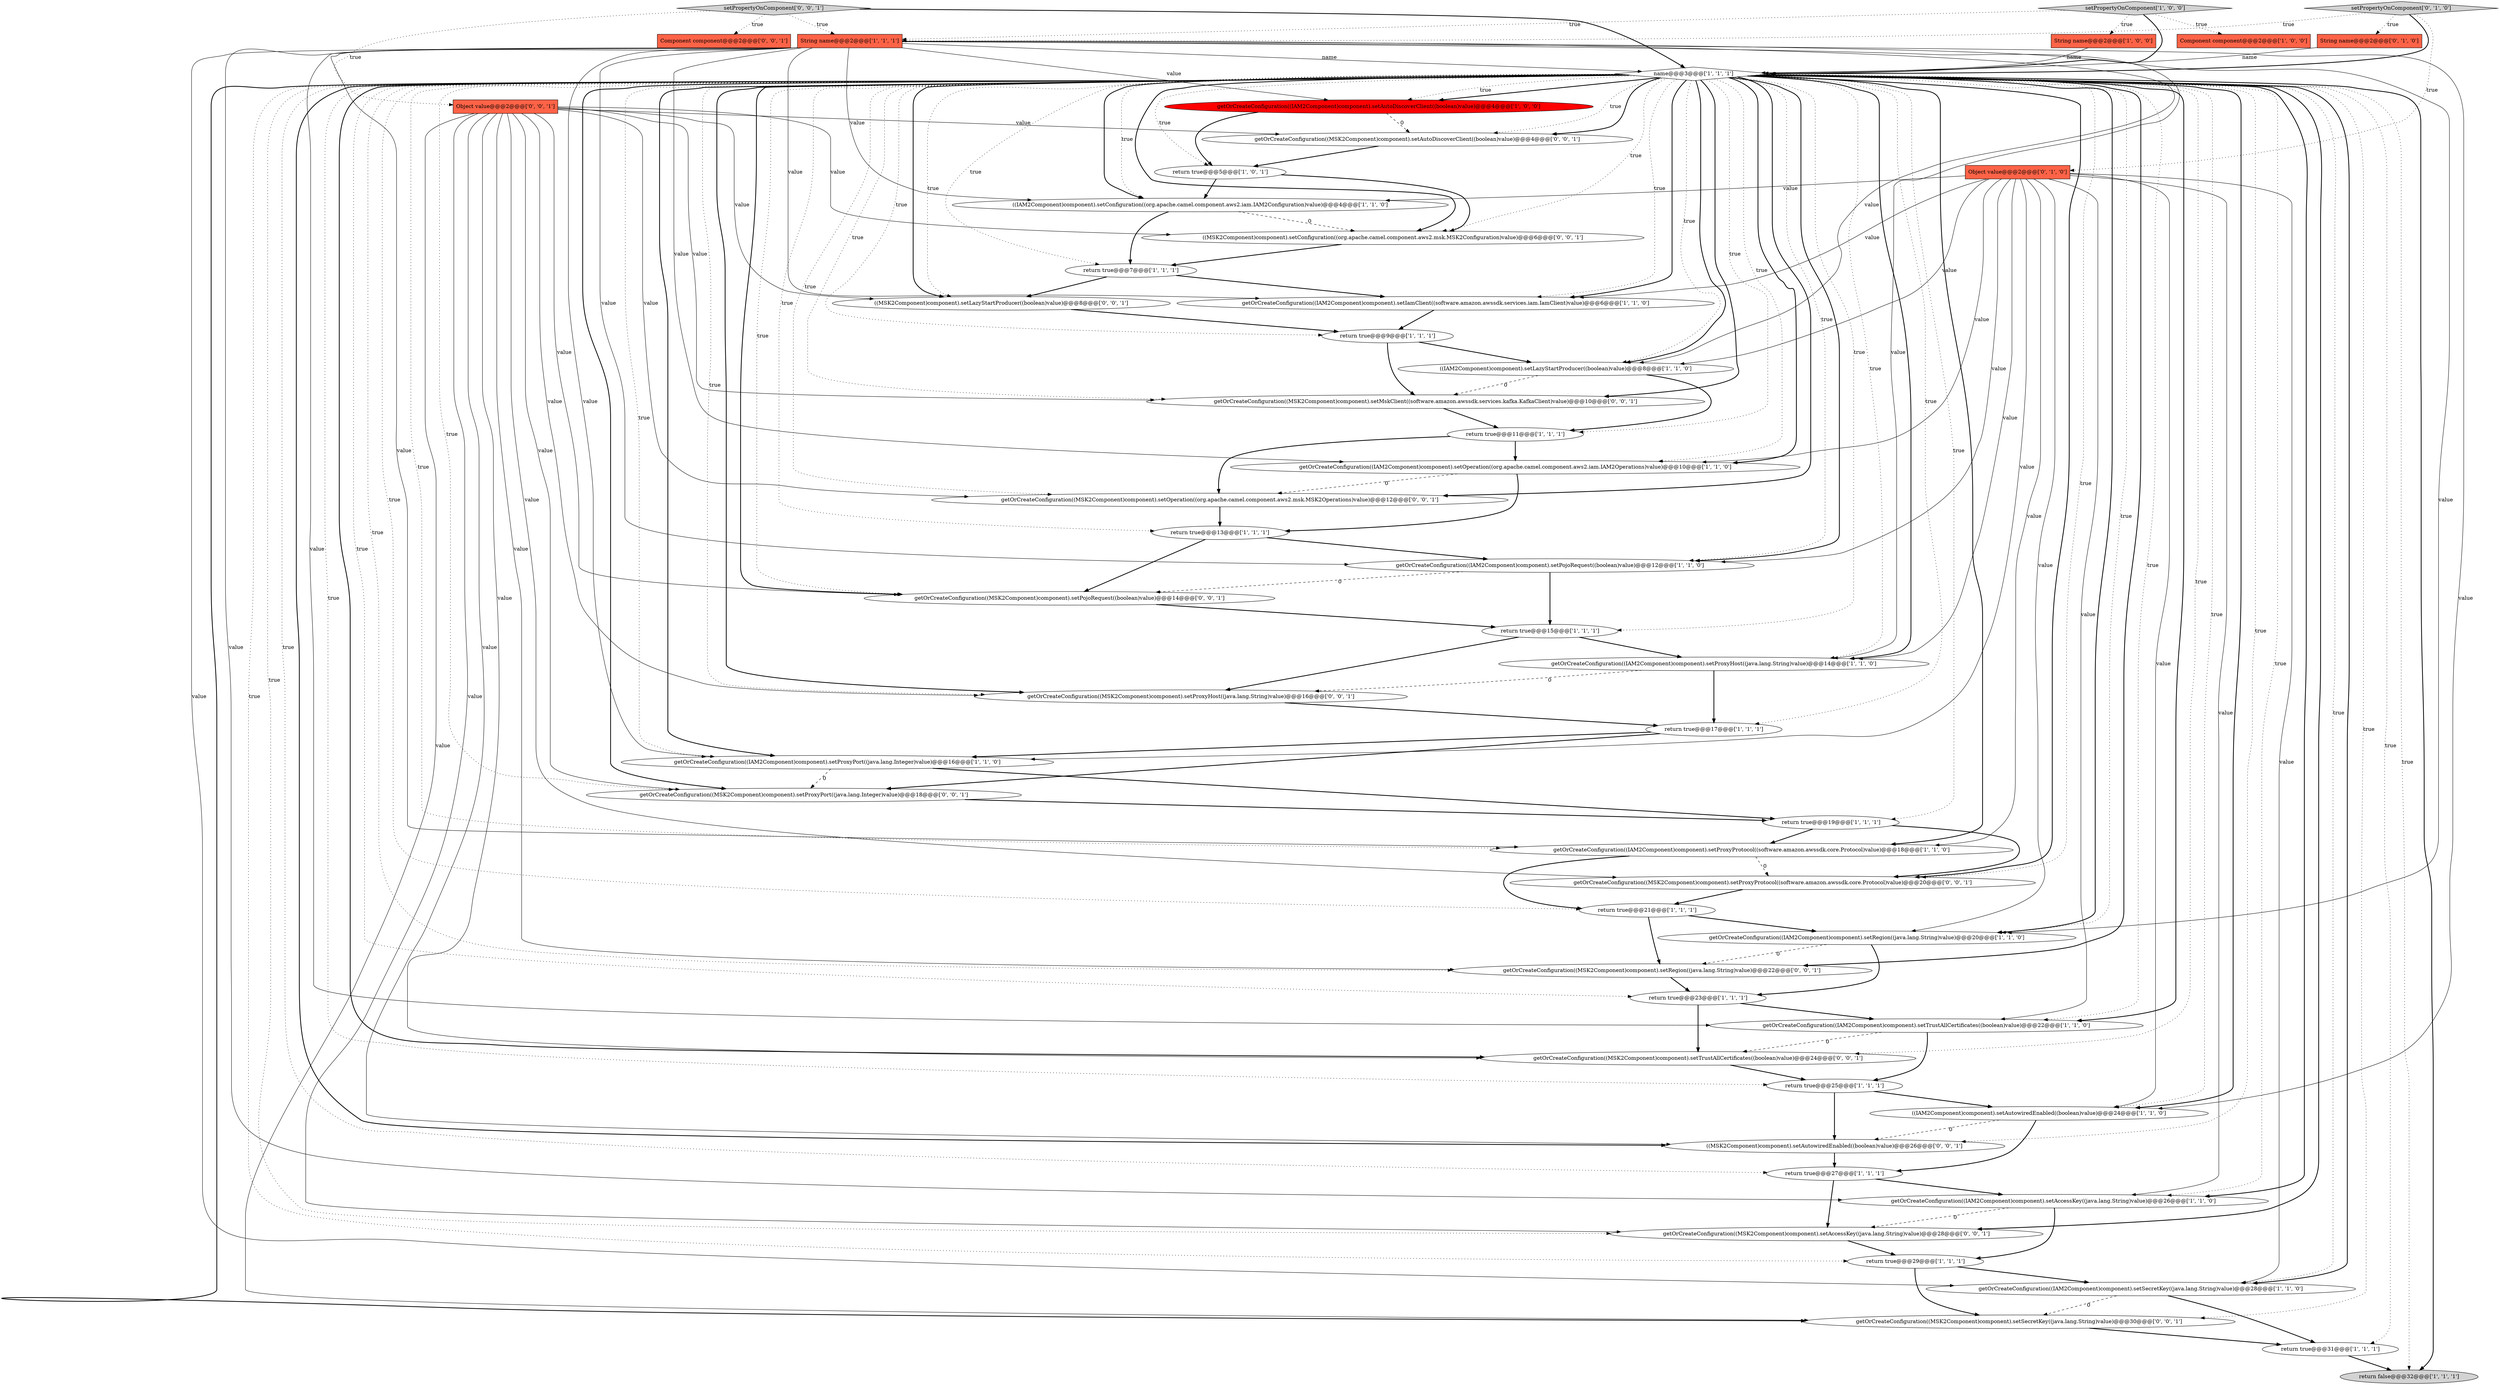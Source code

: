 digraph {
13 [style = filled, label = "return true@@@13@@@['1', '1', '1']", fillcolor = white, shape = ellipse image = "AAA0AAABBB1BBB"];
43 [style = filled, label = "getOrCreateConfiguration((MSK2Component)component).setProxyPort((java.lang.Integer)value)@@@18@@@['0', '0', '1']", fillcolor = white, shape = ellipse image = "AAA0AAABBB3BBB"];
1 [style = filled, label = "return true@@@23@@@['1', '1', '1']", fillcolor = white, shape = ellipse image = "AAA0AAABBB1BBB"];
10 [style = filled, label = "Component component@@@2@@@['1', '0', '0']", fillcolor = tomato, shape = box image = "AAA0AAABBB1BBB"];
32 [style = filled, label = "return true@@@29@@@['1', '1', '1']", fillcolor = white, shape = ellipse image = "AAA0AAABBB1BBB"];
5 [style = filled, label = "getOrCreateConfiguration((IAM2Component)component).setOperation((org.apache.camel.component.aws2.iam.IAM2Operations)value)@@@10@@@['1', '1', '0']", fillcolor = white, shape = ellipse image = "AAA0AAABBB1BBB"];
0 [style = filled, label = "return true@@@7@@@['1', '1', '1']", fillcolor = white, shape = ellipse image = "AAA0AAABBB1BBB"];
37 [style = filled, label = "getOrCreateConfiguration((MSK2Component)component).setProxyProtocol((software.amazon.awssdk.core.Protocol)value)@@@20@@@['0', '0', '1']", fillcolor = white, shape = ellipse image = "AAA0AAABBB3BBB"];
30 [style = filled, label = "getOrCreateConfiguration((IAM2Component)component).setRegion((java.lang.String)value)@@@20@@@['1', '1', '0']", fillcolor = white, shape = ellipse image = "AAA0AAABBB1BBB"];
21 [style = filled, label = "getOrCreateConfiguration((IAM2Component)component).setPojoRequest((boolean)value)@@@12@@@['1', '1', '0']", fillcolor = white, shape = ellipse image = "AAA0AAABBB1BBB"];
53 [style = filled, label = "setPropertyOnComponent['0', '0', '1']", fillcolor = lightgray, shape = diamond image = "AAA0AAABBB3BBB"];
24 [style = filled, label = "getOrCreateConfiguration((IAM2Component)component).setProxyProtocol((software.amazon.awssdk.core.Protocol)value)@@@18@@@['1', '1', '0']", fillcolor = white, shape = ellipse image = "AAA0AAABBB1BBB"];
12 [style = filled, label = "setPropertyOnComponent['1', '0', '0']", fillcolor = lightgray, shape = diamond image = "AAA0AAABBB1BBB"];
48 [style = filled, label = "getOrCreateConfiguration((MSK2Component)component).setMskClient((software.amazon.awssdk.services.kafka.KafkaClient)value)@@@10@@@['0', '0', '1']", fillcolor = white, shape = ellipse image = "AAA0AAABBB3BBB"];
50 [style = filled, label = "getOrCreateConfiguration((MSK2Component)component).setTrustAllCertificates((boolean)value)@@@24@@@['0', '0', '1']", fillcolor = white, shape = ellipse image = "AAA0AAABBB3BBB"];
16 [style = filled, label = "((IAM2Component)component).setConfiguration((org.apache.camel.component.aws2.iam.IAM2Configuration)value)@@@4@@@['1', '1', '0']", fillcolor = white, shape = ellipse image = "AAA0AAABBB1BBB"];
6 [style = filled, label = "return true@@@9@@@['1', '1', '1']", fillcolor = white, shape = ellipse image = "AAA0AAABBB1BBB"];
46 [style = filled, label = "getOrCreateConfiguration((MSK2Component)component).setPojoRequest((boolean)value)@@@14@@@['0', '0', '1']", fillcolor = white, shape = ellipse image = "AAA0AAABBB3BBB"];
42 [style = filled, label = "getOrCreateConfiguration((MSK2Component)component).setAccessKey((java.lang.String)value)@@@28@@@['0', '0', '1']", fillcolor = white, shape = ellipse image = "AAA0AAABBB3BBB"];
9 [style = filled, label = "String name@@@2@@@['1', '0', '0']", fillcolor = tomato, shape = box image = "AAA0AAABBB1BBB"];
28 [style = filled, label = "return true@@@5@@@['1', '0', '1']", fillcolor = white, shape = ellipse image = "AAA0AAABBB1BBB"];
33 [style = filled, label = "return true@@@21@@@['1', '1', '1']", fillcolor = white, shape = ellipse image = "AAA0AAABBB1BBB"];
41 [style = filled, label = "getOrCreateConfiguration((MSK2Component)component).setOperation((org.apache.camel.component.aws2.msk.MSK2Operations)value)@@@12@@@['0', '0', '1']", fillcolor = white, shape = ellipse image = "AAA0AAABBB3BBB"];
47 [style = filled, label = "getOrCreateConfiguration((MSK2Component)component).setSecretKey((java.lang.String)value)@@@30@@@['0', '0', '1']", fillcolor = white, shape = ellipse image = "AAA0AAABBB3BBB"];
44 [style = filled, label = "((MSK2Component)component).setLazyStartProducer((boolean)value)@@@8@@@['0', '0', '1']", fillcolor = white, shape = ellipse image = "AAA0AAABBB3BBB"];
51 [style = filled, label = "getOrCreateConfiguration((MSK2Component)component).setAutoDiscoverClient((boolean)value)@@@4@@@['0', '0', '1']", fillcolor = white, shape = ellipse image = "AAA0AAABBB3BBB"];
8 [style = filled, label = "return true@@@19@@@['1', '1', '1']", fillcolor = white, shape = ellipse image = "AAA0AAABBB1BBB"];
52 [style = filled, label = "((MSK2Component)component).setConfiguration((org.apache.camel.component.aws2.msk.MSK2Configuration)value)@@@6@@@['0', '0', '1']", fillcolor = white, shape = ellipse image = "AAA0AAABBB3BBB"];
14 [style = filled, label = "getOrCreateConfiguration((IAM2Component)component).setSecretKey((java.lang.String)value)@@@28@@@['1', '1', '0']", fillcolor = white, shape = ellipse image = "AAA0AAABBB1BBB"];
25 [style = filled, label = "getOrCreateConfiguration((IAM2Component)component).setIamClient((software.amazon.awssdk.services.iam.IamClient)value)@@@6@@@['1', '1', '0']", fillcolor = white, shape = ellipse image = "AAA0AAABBB1BBB"];
27 [style = filled, label = "String name@@@2@@@['1', '1', '1']", fillcolor = tomato, shape = box image = "AAA0AAABBB1BBB"];
29 [style = filled, label = "name@@@3@@@['1', '1', '1']", fillcolor = white, shape = diamond image = "AAA0AAABBB1BBB"];
11 [style = filled, label = "return true@@@11@@@['1', '1', '1']", fillcolor = white, shape = ellipse image = "AAA0AAABBB1BBB"];
45 [style = filled, label = "((MSK2Component)component).setAutowiredEnabled((boolean)value)@@@26@@@['0', '0', '1']", fillcolor = white, shape = ellipse image = "AAA0AAABBB3BBB"];
2 [style = filled, label = "((IAM2Component)component).setAutowiredEnabled((boolean)value)@@@24@@@['1', '1', '0']", fillcolor = white, shape = ellipse image = "AAA0AAABBB1BBB"];
39 [style = filled, label = "Object value@@@2@@@['0', '0', '1']", fillcolor = tomato, shape = box image = "AAA0AAABBB3BBB"];
15 [style = filled, label = "return true@@@27@@@['1', '1', '1']", fillcolor = white, shape = ellipse image = "AAA0AAABBB1BBB"];
20 [style = filled, label = "return false@@@32@@@['1', '1', '1']", fillcolor = lightgray, shape = ellipse image = "AAA0AAABBB1BBB"];
49 [style = filled, label = "getOrCreateConfiguration((MSK2Component)component).setProxyHost((java.lang.String)value)@@@16@@@['0', '0', '1']", fillcolor = white, shape = ellipse image = "AAA0AAABBB3BBB"];
4 [style = filled, label = "getOrCreateConfiguration((IAM2Component)component).setProxyHost((java.lang.String)value)@@@14@@@['1', '1', '0']", fillcolor = white, shape = ellipse image = "AAA0AAABBB1BBB"];
22 [style = filled, label = "getOrCreateConfiguration((IAM2Component)component).setAutoDiscoverClient((boolean)value)@@@4@@@['1', '0', '0']", fillcolor = red, shape = ellipse image = "AAA1AAABBB1BBB"];
17 [style = filled, label = "getOrCreateConfiguration((IAM2Component)component).setProxyPort((java.lang.Integer)value)@@@16@@@['1', '1', '0']", fillcolor = white, shape = ellipse image = "AAA0AAABBB1BBB"];
23 [style = filled, label = "((IAM2Component)component).setLazyStartProducer((boolean)value)@@@8@@@['1', '1', '0']", fillcolor = white, shape = ellipse image = "AAA0AAABBB1BBB"];
36 [style = filled, label = "Object value@@@2@@@['0', '1', '0']", fillcolor = tomato, shape = box image = "AAA0AAABBB2BBB"];
31 [style = filled, label = "return true@@@17@@@['1', '1', '1']", fillcolor = white, shape = ellipse image = "AAA0AAABBB1BBB"];
38 [style = filled, label = "Component component@@@2@@@['0', '0', '1']", fillcolor = tomato, shape = box image = "AAA0AAABBB3BBB"];
26 [style = filled, label = "return true@@@15@@@['1', '1', '1']", fillcolor = white, shape = ellipse image = "AAA0AAABBB1BBB"];
34 [style = filled, label = "String name@@@2@@@['0', '1', '0']", fillcolor = tomato, shape = box image = "AAA0AAABBB2BBB"];
3 [style = filled, label = "getOrCreateConfiguration((IAM2Component)component).setTrustAllCertificates((boolean)value)@@@22@@@['1', '1', '0']", fillcolor = white, shape = ellipse image = "AAA0AAABBB1BBB"];
7 [style = filled, label = "getOrCreateConfiguration((IAM2Component)component).setAccessKey((java.lang.String)value)@@@26@@@['1', '1', '0']", fillcolor = white, shape = ellipse image = "AAA0AAABBB1BBB"];
19 [style = filled, label = "return true@@@31@@@['1', '1', '1']", fillcolor = white, shape = ellipse image = "AAA0AAABBB1BBB"];
35 [style = filled, label = "setPropertyOnComponent['0', '1', '0']", fillcolor = lightgray, shape = diamond image = "AAA0AAABBB2BBB"];
18 [style = filled, label = "return true@@@25@@@['1', '1', '1']", fillcolor = white, shape = ellipse image = "AAA0AAABBB1BBB"];
40 [style = filled, label = "getOrCreateConfiguration((MSK2Component)component).setRegion((java.lang.String)value)@@@22@@@['0', '0', '1']", fillcolor = white, shape = ellipse image = "AAA0AAABBB3BBB"];
27->7 [style = solid, label="value"];
29->43 [style = dotted, label="true"];
7->32 [style = bold, label=""];
34->29 [style = solid, label="name"];
16->0 [style = bold, label=""];
29->5 [style = bold, label=""];
29->2 [style = dotted, label="true"];
29->30 [style = bold, label=""];
29->48 [style = dotted, label="true"];
23->48 [style = dashed, label="0"];
29->5 [style = dotted, label="true"];
53->39 [style = dotted, label="true"];
36->30 [style = solid, label="value"];
29->49 [style = dotted, label="true"];
29->23 [style = dotted, label="true"];
27->4 [style = solid, label="value"];
25->6 [style = bold, label=""];
29->26 [style = dotted, label="true"];
29->20 [style = dotted, label="true"];
36->17 [style = solid, label="value"];
18->45 [style = bold, label=""];
36->24 [style = solid, label="value"];
29->45 [style = bold, label=""];
29->8 [style = dotted, label="true"];
7->42 [style = dashed, label="0"];
3->18 [style = bold, label=""];
39->42 [style = solid, label="value"];
21->26 [style = bold, label=""];
29->2 [style = bold, label=""];
29->13 [style = dotted, label="true"];
28->52 [style = bold, label=""];
27->25 [style = solid, label="value"];
0->25 [style = bold, label=""];
29->14 [style = dotted, label="true"];
29->46 [style = bold, label=""];
2->15 [style = bold, label=""];
43->8 [style = bold, label=""];
29->14 [style = bold, label=""];
29->43 [style = bold, label=""];
29->44 [style = bold, label=""];
13->46 [style = bold, label=""];
37->33 [style = bold, label=""];
41->13 [style = bold, label=""];
29->16 [style = dotted, label="true"];
29->51 [style = bold, label=""];
27->23 [style = solid, label="value"];
36->16 [style = solid, label="value"];
5->41 [style = dashed, label="0"];
36->25 [style = solid, label="value"];
53->27 [style = dotted, label="true"];
53->29 [style = bold, label=""];
29->47 [style = bold, label=""];
39->37 [style = solid, label="value"];
29->18 [style = dotted, label="true"];
51->28 [style = bold, label=""];
1->50 [style = bold, label=""];
27->14 [style = solid, label="value"];
17->43 [style = dashed, label="0"];
22->51 [style = dashed, label="0"];
9->29 [style = solid, label="name"];
50->18 [style = bold, label=""];
19->20 [style = bold, label=""];
14->47 [style = dashed, label="0"];
27->29 [style = solid, label="name"];
27->22 [style = solid, label="value"];
26->49 [style = bold, label=""];
4->49 [style = dashed, label="0"];
29->23 [style = bold, label=""];
29->41 [style = dotted, label="true"];
39->43 [style = solid, label="value"];
26->4 [style = bold, label=""];
39->47 [style = solid, label="value"];
29->52 [style = bold, label=""];
29->52 [style = dotted, label="true"];
12->27 [style = dotted, label="true"];
29->20 [style = bold, label=""];
52->0 [style = bold, label=""];
12->29 [style = bold, label=""];
12->10 [style = dotted, label="true"];
49->31 [style = bold, label=""];
53->38 [style = dotted, label="true"];
29->40 [style = dotted, label="true"];
29->50 [style = dotted, label="true"];
27->2 [style = solid, label="value"];
33->30 [style = bold, label=""];
42->32 [style = bold, label=""];
36->3 [style = solid, label="value"];
29->40 [style = bold, label=""];
27->24 [style = solid, label="value"];
29->21 [style = dotted, label="true"];
27->21 [style = solid, label="value"];
0->44 [style = bold, label=""];
39->51 [style = solid, label="value"];
27->5 [style = solid, label="value"];
29->16 [style = bold, label=""];
29->32 [style = dotted, label="true"];
6->48 [style = bold, label=""];
29->19 [style = dotted, label="true"];
8->24 [style = bold, label=""];
29->0 [style = dotted, label="true"];
17->8 [style = bold, label=""];
21->46 [style = dashed, label="0"];
29->6 [style = dotted, label="true"];
29->4 [style = dotted, label="true"];
29->17 [style = dotted, label="true"];
39->50 [style = solid, label="value"];
29->1 [style = dotted, label="true"];
29->17 [style = bold, label=""];
16->52 [style = dashed, label="0"];
35->29 [style = bold, label=""];
45->15 [style = bold, label=""];
6->23 [style = bold, label=""];
29->7 [style = dotted, label="true"];
1->3 [style = bold, label=""];
32->14 [style = bold, label=""];
14->19 [style = bold, label=""];
22->28 [style = bold, label=""];
36->2 [style = solid, label="value"];
29->37 [style = bold, label=""];
39->45 [style = solid, label="value"];
29->49 [style = bold, label=""];
29->21 [style = bold, label=""];
36->23 [style = solid, label="value"];
24->33 [style = bold, label=""];
29->22 [style = dotted, label="true"];
4->31 [style = bold, label=""];
11->5 [style = bold, label=""];
11->41 [style = bold, label=""];
24->37 [style = dashed, label="0"];
29->28 [style = dotted, label="true"];
39->44 [style = solid, label="value"];
29->50 [style = bold, label=""];
36->7 [style = solid, label="value"];
48->11 [style = bold, label=""];
2->45 [style = dashed, label="0"];
29->42 [style = bold, label=""];
5->13 [style = bold, label=""];
39->48 [style = solid, label="value"];
31->43 [style = bold, label=""];
39->40 [style = solid, label="value"];
8->37 [style = bold, label=""];
31->17 [style = bold, label=""];
23->11 [style = bold, label=""];
29->51 [style = dotted, label="true"];
29->24 [style = dotted, label="true"];
39->41 [style = solid, label="value"];
29->3 [style = dotted, label="true"];
29->25 [style = dotted, label="true"];
39->49 [style = solid, label="value"];
36->4 [style = solid, label="value"];
29->11 [style = dotted, label="true"];
27->3 [style = solid, label="value"];
29->4 [style = bold, label=""];
30->40 [style = dashed, label="0"];
44->6 [style = bold, label=""];
30->1 [style = bold, label=""];
15->7 [style = bold, label=""];
35->36 [style = dotted, label="true"];
29->41 [style = bold, label=""];
29->3 [style = bold, label=""];
29->44 [style = dotted, label="true"];
29->25 [style = bold, label=""];
27->16 [style = solid, label="value"];
27->17 [style = solid, label="value"];
29->37 [style = dotted, label="true"];
29->15 [style = dotted, label="true"];
36->21 [style = solid, label="value"];
28->16 [style = bold, label=""];
18->2 [style = bold, label=""];
29->46 [style = dotted, label="true"];
40->1 [style = bold, label=""];
35->27 [style = dotted, label="true"];
29->45 [style = dotted, label="true"];
46->26 [style = bold, label=""];
33->40 [style = bold, label=""];
32->47 [style = bold, label=""];
29->47 [style = dotted, label="true"];
15->42 [style = bold, label=""];
3->50 [style = dashed, label="0"];
47->19 [style = bold, label=""];
39->46 [style = solid, label="value"];
29->30 [style = dotted, label="true"];
36->5 [style = solid, label="value"];
35->34 [style = dotted, label="true"];
29->42 [style = dotted, label="true"];
29->7 [style = bold, label=""];
29->33 [style = dotted, label="true"];
27->30 [style = solid, label="value"];
29->22 [style = bold, label=""];
29->48 [style = bold, label=""];
29->24 [style = bold, label=""];
36->14 [style = solid, label="value"];
13->21 [style = bold, label=""];
39->52 [style = solid, label="value"];
12->9 [style = dotted, label="true"];
29->31 [style = dotted, label="true"];
}
